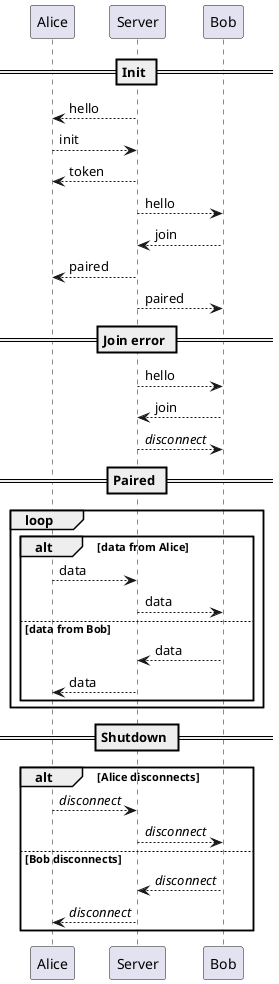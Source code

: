@startuml protocol
== Init ==
Alice <-- Server: hello
Alice --> Server: init
Alice <-- Server: token
Server --> Bob: hello
Server <-- Bob: join
Alice <-- Server: paired
Server --> Bob: paired
== Join error ==
Server --> Bob: hello
Server <-- Bob: join
Server --> Bob: //disconnect//
== Paired ==
loop
alt data from Alice
Alice --> Server: data
Server --> Bob: data
else data from Bob
Server <-- Bob: data
Alice <-- Server: data
end
end
== Shutdown ==
alt Alice disconnects
Alice --> Server: //disconnect//
Server --> Bob: //disconnect//
else Bob disconnects
Server <-- Bob: //disconnect//
Alice <-- Server: //disconnect//
end
@enduml
